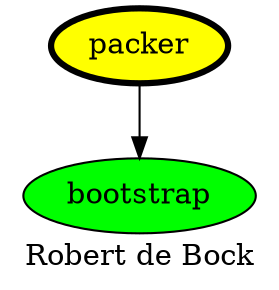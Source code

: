digraph PhiloDilemma {
  label = "Robert de Bock" ;
  overlap=false
  {
    bootstrap [fillcolor=green style=filled]
    packer [fillcolor=yellow style=filled penwidth=3]
  }
  packer -> bootstrap
}
